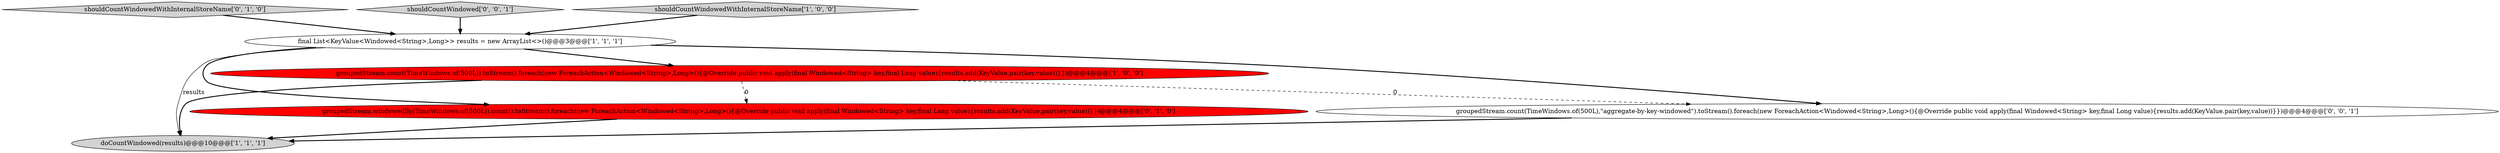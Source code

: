 digraph {
3 [style = filled, label = "final List<KeyValue<Windowed<String>,Long>> results = new ArrayList<>()@@@3@@@['1', '1', '1']", fillcolor = white, shape = ellipse image = "AAA0AAABBB1BBB"];
5 [style = filled, label = "groupedStream.windowedBy(TimeWindows.of(500L)).count().toStream().foreach(new ForeachAction<Windowed<String>,Long>(){@Override public void apply(final Windowed<String> key,final Long value){results.add(KeyValue.pair(key,value))}})@@@4@@@['0', '1', '0']", fillcolor = red, shape = ellipse image = "AAA1AAABBB2BBB"];
4 [style = filled, label = "shouldCountWindowedWithInternalStoreName['0', '1', '0']", fillcolor = lightgray, shape = diamond image = "AAA0AAABBB2BBB"];
7 [style = filled, label = "groupedStream.count(TimeWindows.of(500L),\"aggregate-by-key-windowed\").toStream().foreach(new ForeachAction<Windowed<String>,Long>(){@Override public void apply(final Windowed<String> key,final Long value){results.add(KeyValue.pair(key,value))}})@@@4@@@['0', '0', '1']", fillcolor = white, shape = ellipse image = "AAA0AAABBB3BBB"];
1 [style = filled, label = "groupedStream.count(TimeWindows.of(500L)).toStream().foreach(new ForeachAction<Windowed<String>,Long>(){@Override public void apply(final Windowed<String> key,final Long value){results.add(KeyValue.pair(key,value))}})@@@4@@@['1', '0', '0']", fillcolor = red, shape = ellipse image = "AAA1AAABBB1BBB"];
6 [style = filled, label = "shouldCountWindowed['0', '0', '1']", fillcolor = lightgray, shape = diamond image = "AAA0AAABBB3BBB"];
0 [style = filled, label = "shouldCountWindowedWithInternalStoreName['1', '0', '0']", fillcolor = lightgray, shape = diamond image = "AAA0AAABBB1BBB"];
2 [style = filled, label = "doCountWindowed(results)@@@10@@@['1', '1', '1']", fillcolor = lightgray, shape = ellipse image = "AAA0AAABBB1BBB"];
0->3 [style = bold, label=""];
6->3 [style = bold, label=""];
4->3 [style = bold, label=""];
3->2 [style = solid, label="results"];
5->2 [style = bold, label=""];
1->2 [style = bold, label=""];
3->5 [style = bold, label=""];
1->5 [style = dashed, label="0"];
1->7 [style = dashed, label="0"];
3->1 [style = bold, label=""];
3->7 [style = bold, label=""];
7->2 [style = bold, label=""];
}
